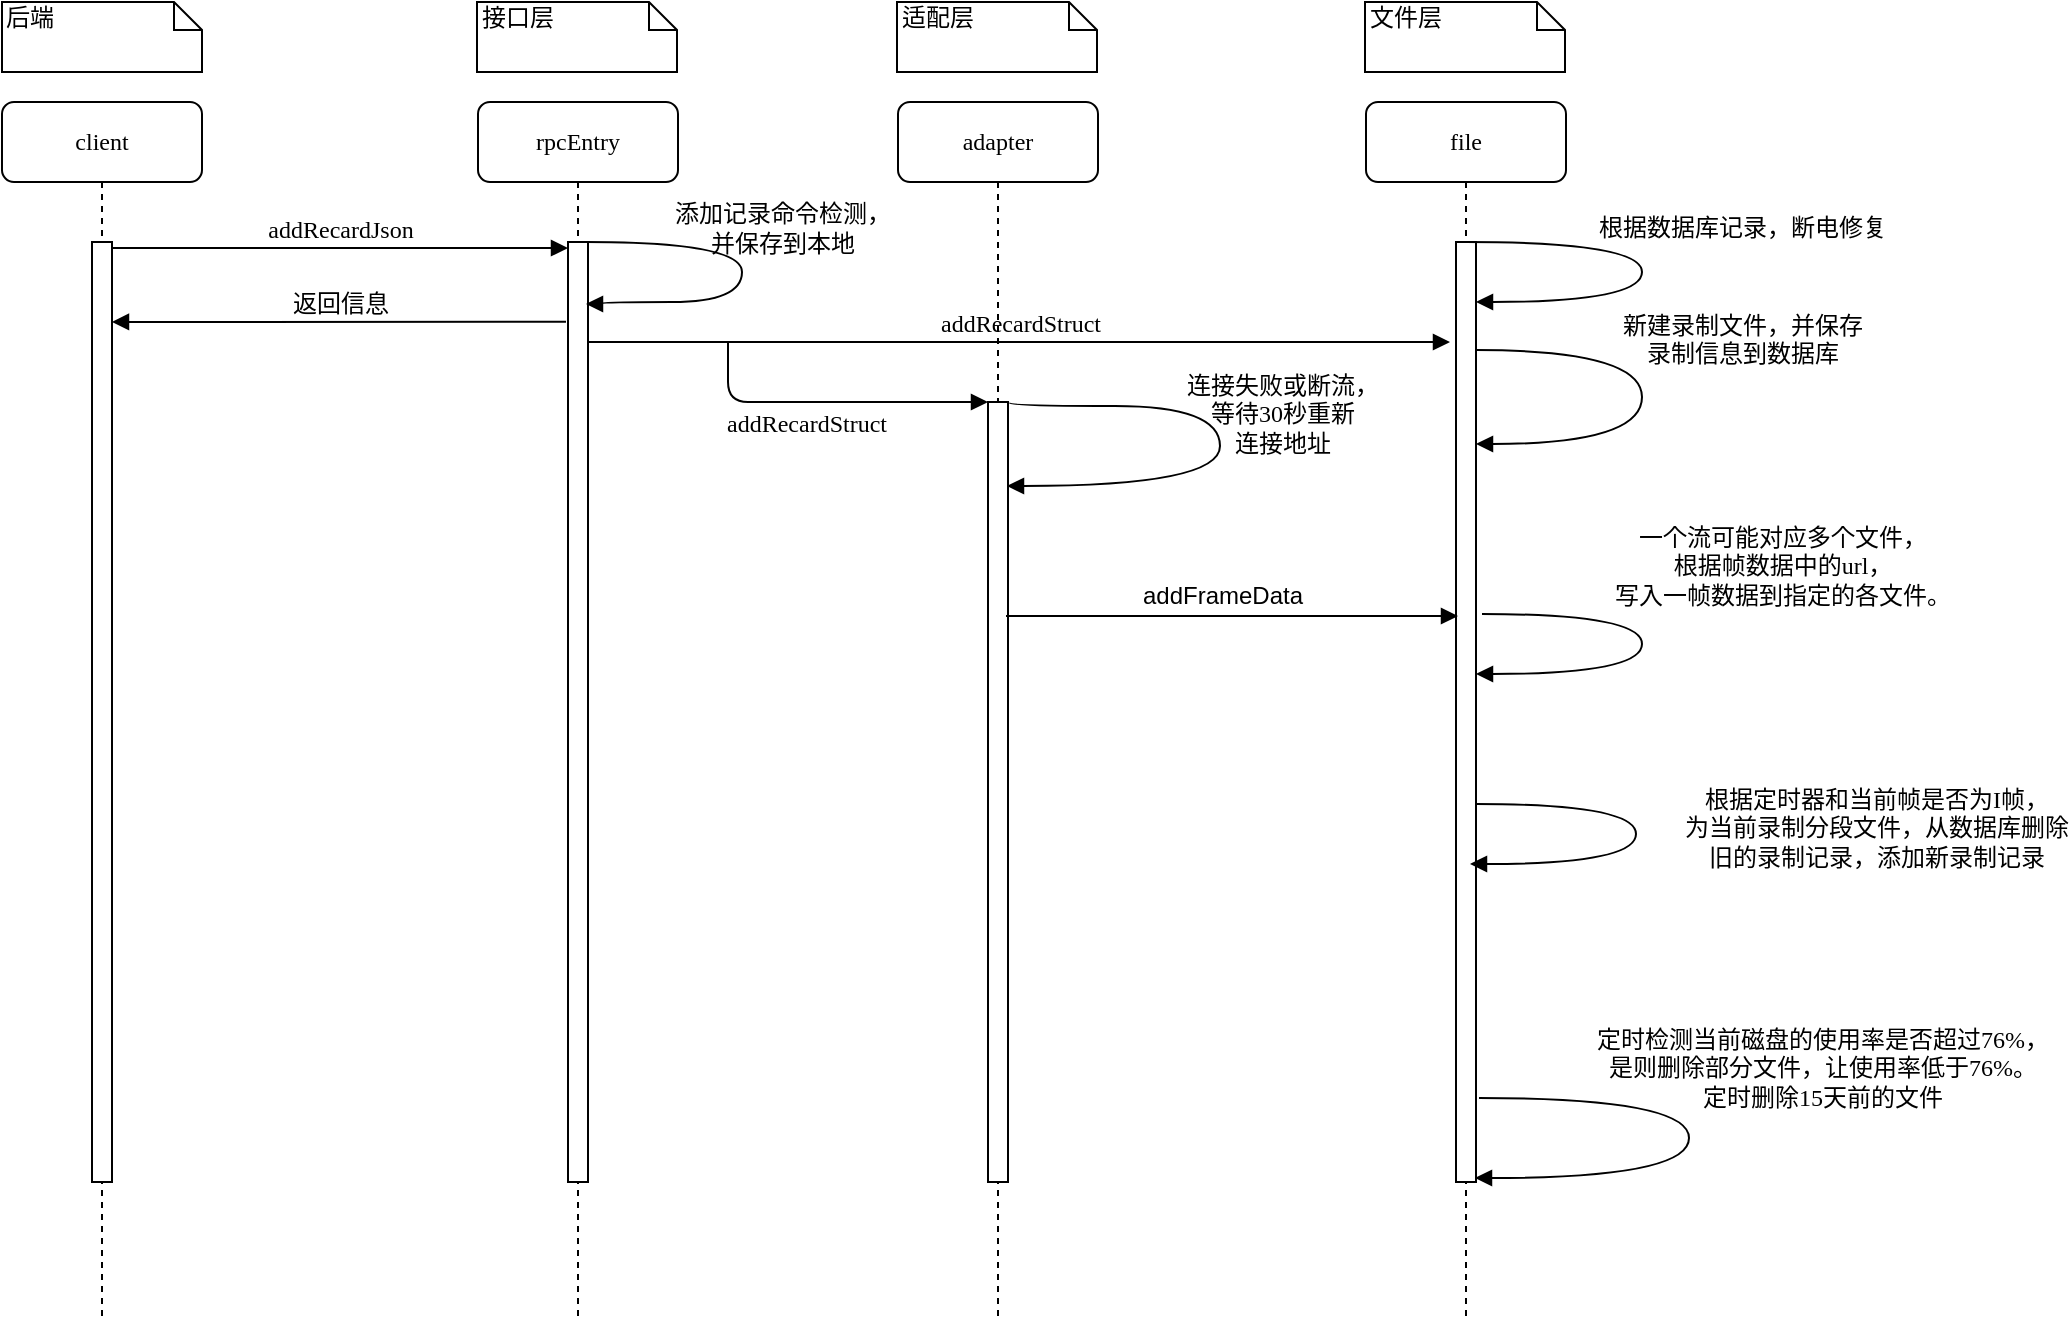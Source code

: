 <mxfile version="10.6.9" type="github"><diagram name="Page-1" id="13e1069c-82ec-6db2-03f1-153e76fe0fe0"><mxGraphModel dx="1634" dy="771" grid="1" gridSize="10" guides="1" tooltips="1" connect="1" arrows="1" fold="1" page="1" pageScale="1" pageWidth="1100" pageHeight="850" background="#ffffff" math="0" shadow="0"><root><mxCell id="0"/><mxCell id="1" parent="0"/><mxCell id="7baba1c4bc27f4b0-2" value="adapter" style="shape=umlLifeline;perimeter=lifelinePerimeter;whiteSpace=wrap;html=1;container=1;collapsible=0;recursiveResize=0;outlineConnect=0;rounded=1;shadow=0;comic=0;labelBackgroundColor=none;strokeColor=#000000;strokeWidth=1;fillColor=#FFFFFF;fontFamily=Verdana;fontSize=12;fontColor=#000000;align=center;" parent="1" vertex="1"><mxGeometry x="468" y="60" width="100" height="610" as="geometry"/></mxCell><mxCell id="7baba1c4bc27f4b0-10" value="" style="html=1;points=[];perimeter=orthogonalPerimeter;rounded=0;shadow=0;comic=0;labelBackgroundColor=none;strokeColor=#000000;strokeWidth=1;fillColor=#FFFFFF;fontFamily=Verdana;fontSize=12;fontColor=#000000;align=center;" parent="7baba1c4bc27f4b0-2" vertex="1"><mxGeometry x="45" y="150" width="10" height="390" as="geometry"/></mxCell><mxCell id="7baba1c4bc27f4b0-3" value="file" style="shape=umlLifeline;perimeter=lifelinePerimeter;whiteSpace=wrap;html=1;container=1;collapsible=0;recursiveResize=0;outlineConnect=0;rounded=1;shadow=0;comic=0;labelBackgroundColor=none;strokeColor=#000000;strokeWidth=1;fillColor=#FFFFFF;fontFamily=Verdana;fontSize=12;fontColor=#000000;align=center;" parent="1" vertex="1"><mxGeometry x="702" y="60" width="100" height="610" as="geometry"/></mxCell><mxCell id="7baba1c4bc27f4b0-13" value="" style="html=1;points=[];perimeter=orthogonalPerimeter;rounded=0;shadow=0;comic=0;labelBackgroundColor=none;strokeColor=#000000;strokeWidth=1;fillColor=#FFFFFF;fontFamily=Verdana;fontSize=12;fontColor=#000000;align=center;" parent="7baba1c4bc27f4b0-3" vertex="1"><mxGeometry x="45" y="70" width="10" height="470" as="geometry"/></mxCell><mxCell id="fdlwWo933wUxKs2T_xpk-6" value="&lt;div&gt;新建录制文件，并保存&lt;/div&gt;&lt;div&gt;录制信息到数据库&lt;/div&gt;&lt;div&gt;&lt;br&gt;&lt;/div&gt;" style="html=1;verticalAlign=bottom;endArrow=block;labelBackgroundColor=none;fontFamily=Verdana;fontSize=12;elbow=vertical;edgeStyle=orthogonalEdgeStyle;curved=1;" parent="7baba1c4bc27f4b0-3" edge="1"><mxGeometry x="0.224" y="-54" relative="1" as="geometry"><mxPoint x="55" y="124" as="sourcePoint"/><mxPoint x="55" y="171" as="targetPoint"/><Array as="points"><mxPoint x="138" y="124"/><mxPoint x="138" y="171"/></Array><mxPoint x="50" y="33" as="offset"/></mxGeometry></mxCell><mxCell id="7baba1c4bc27f4b0-8" value="rpcEntry" style="shape=umlLifeline;perimeter=lifelinePerimeter;whiteSpace=wrap;html=1;container=1;collapsible=0;recursiveResize=0;outlineConnect=0;rounded=1;shadow=0;comic=0;labelBackgroundColor=none;strokeColor=#000000;strokeWidth=1;fillColor=#FFFFFF;fontFamily=Verdana;fontSize=12;fontColor=#000000;align=center;" parent="1" vertex="1"><mxGeometry x="258" y="60" width="100" height="610" as="geometry"/></mxCell><mxCell id="7baba1c4bc27f4b0-9" value="" style="html=1;points=[];perimeter=orthogonalPerimeter;rounded=0;shadow=0;comic=0;labelBackgroundColor=none;strokeColor=#000000;strokeWidth=1;fillColor=#FFFFFF;fontFamily=Verdana;fontSize=12;fontColor=#000000;align=center;" parent="7baba1c4bc27f4b0-8" vertex="1"><mxGeometry x="45" y="70" width="10" height="470" as="geometry"/></mxCell><mxCell id="7baba1c4bc27f4b0-11" value="addRecardStruct" style="html=1;verticalAlign=bottom;endArrow=block;labelBackgroundColor=none;fontFamily=Verdana;fontSize=12;edgeStyle=elbowEdgeStyle;elbow=vertical;entryX=-0.25;entryY=0.149;entryDx=0;entryDy=0;entryPerimeter=0;" parent="1" edge="1"><mxGeometry relative="1" as="geometry"><mxPoint x="312.5" y="180" as="sourcePoint"/><mxPoint x="744" y="180" as="targetPoint"/><Array as="points"/></mxGeometry></mxCell><mxCell id="7baba1c4bc27f4b0-40" value="接口层" style="shape=note;whiteSpace=wrap;html=1;size=14;verticalAlign=top;align=left;spacingTop=-6;rounded=0;shadow=0;comic=0;labelBackgroundColor=none;strokeColor=#000000;strokeWidth=1;fillColor=#FFFFFF;fontFamily=Verdana;fontSize=12;fontColor=#000000;" parent="1" vertex="1"><mxGeometry x="257.5" y="10" width="100" height="35" as="geometry"/></mxCell><mxCell id="7baba1c4bc27f4b0-41" value="适配层" style="shape=note;whiteSpace=wrap;html=1;size=14;verticalAlign=top;align=left;spacingTop=-6;rounded=0;shadow=0;comic=0;labelBackgroundColor=none;strokeColor=#000000;strokeWidth=1;fillColor=#FFFFFF;fontFamily=Verdana;fontSize=12;fontColor=#000000;" parent="1" vertex="1"><mxGeometry x="467.5" y="10" width="100" height="35" as="geometry"/></mxCell><mxCell id="7baba1c4bc27f4b0-42" value="文件层" style="shape=note;whiteSpace=wrap;html=1;size=14;verticalAlign=top;align=left;spacingTop=-6;rounded=0;shadow=0;comic=0;labelBackgroundColor=none;strokeColor=#000000;strokeWidth=1;fillColor=#FFFFFF;fontFamily=Verdana;fontSize=12;fontColor=#000000;" parent="1" vertex="1"><mxGeometry x="701.5" y="10" width="100" height="35" as="geometry"/></mxCell><mxCell id="fdlwWo933wUxKs2T_xpk-1" value="client" style="shape=umlLifeline;perimeter=lifelinePerimeter;whiteSpace=wrap;html=1;container=1;collapsible=0;recursiveResize=0;outlineConnect=0;rounded=1;shadow=0;comic=0;labelBackgroundColor=none;strokeColor=#000000;strokeWidth=1;fillColor=#FFFFFF;fontFamily=Verdana;fontSize=12;fontColor=#000000;align=center;" parent="1" vertex="1"><mxGeometry x="20" y="60" width="100" height="610" as="geometry"/></mxCell><mxCell id="fdlwWo933wUxKs2T_xpk-2" value="" style="html=1;points=[];perimeter=orthogonalPerimeter;rounded=0;shadow=0;comic=0;labelBackgroundColor=none;strokeColor=#000000;strokeWidth=1;fillColor=#FFFFFF;fontFamily=Verdana;fontSize=12;fontColor=#000000;align=center;" parent="fdlwWo933wUxKs2T_xpk-1" vertex="1"><mxGeometry x="45" y="70" width="10" height="470" as="geometry"/></mxCell><mxCell id="fdlwWo933wUxKs2T_xpk-3" value="后端" style="shape=note;whiteSpace=wrap;html=1;size=14;verticalAlign=top;align=left;spacingTop=-6;rounded=0;shadow=0;comic=0;labelBackgroundColor=none;strokeColor=#000000;strokeWidth=1;fillColor=#FFFFFF;fontFamily=Verdana;fontSize=12;fontColor=#000000;" parent="1" vertex="1"><mxGeometry x="20" y="10" width="100" height="35" as="geometry"/></mxCell><mxCell id="fdlwWo933wUxKs2T_xpk-4" value="addRecardJson" style="html=1;verticalAlign=bottom;endArrow=block;labelBackgroundColor=none;fontFamily=Verdana;fontSize=12;edgeStyle=elbowEdgeStyle;elbow=vertical;" parent="1" edge="1" source="fdlwWo933wUxKs2T_xpk-2"><mxGeometry relative="1" as="geometry"><mxPoint x="80" y="133" as="sourcePoint"/><mxPoint x="303" y="133" as="targetPoint"/><Array as="points"><mxPoint x="193" y="133"/></Array></mxGeometry></mxCell><mxCell id="fdlwWo933wUxKs2T_xpk-5" value="根据数据库记录，断电修复" style="html=1;verticalAlign=bottom;endArrow=block;labelBackgroundColor=none;fontFamily=Verdana;fontSize=12;elbow=vertical;edgeStyle=orthogonalEdgeStyle;curved=1;" parent="1" edge="1" target="7baba1c4bc27f4b0-13"><mxGeometry x="-0.111" y="50" relative="1" as="geometry"><mxPoint x="752" y="130" as="sourcePoint"/><mxPoint x="760" y="160" as="targetPoint"/><Array as="points"><mxPoint x="840" y="130"/><mxPoint x="840" y="160"/></Array><mxPoint as="offset"/></mxGeometry></mxCell><mxCell id="fdlwWo933wUxKs2T_xpk-7" value="&lt;div&gt;一个流可能对应多个文件，&lt;/div&gt;&lt;div&gt;根据帧数据中的url，&lt;/div&gt;&lt;div&gt;写入一帧数据到指定的各文件。&lt;/div&gt;" style="html=1;verticalAlign=bottom;endArrow=block;labelBackgroundColor=none;fontFamily=Verdana;fontSize=12;elbow=vertical;edgeStyle=orthogonalEdgeStyle;curved=1;" parent="1" edge="1"><mxGeometry x="-0.171" y="70" relative="1" as="geometry"><mxPoint x="760" y="316" as="sourcePoint"/><mxPoint x="757" y="346" as="targetPoint"/><Array as="points"><mxPoint x="840" y="316"/><mxPoint x="840" y="346"/></Array><mxPoint as="offset"/></mxGeometry></mxCell><mxCell id="fdlwWo933wUxKs2T_xpk-8" value="&lt;div&gt;连接失败或断流，&lt;/div&gt;&lt;div&gt;等待30秒重新&lt;/div&gt;&lt;div&gt;连接地址&lt;/div&gt;" style="html=1;verticalAlign=bottom;endArrow=block;labelBackgroundColor=none;fontFamily=Verdana;fontSize=12;elbow=vertical;edgeStyle=orthogonalEdgeStyle;curved=1;exitX=1.068;exitY=0.001;exitDx=0;exitDy=0;exitPerimeter=0;" parent="1" edge="1" source="7baba1c4bc27f4b0-10"><mxGeometry x="0.065" y="31" relative="1" as="geometry"><mxPoint x="523.5" y="212" as="sourcePoint"/><mxPoint x="522.5" y="252" as="targetPoint"/><Array as="points"><mxPoint x="524" y="212"/><mxPoint x="629" y="212"/><mxPoint x="629" y="252"/></Array><mxPoint as="offset"/></mxGeometry></mxCell><mxCell id="fdlwWo933wUxKs2T_xpk-9" value="&lt;div&gt;定时检测当前磁盘的使用率是否超过76%，&lt;/div&gt;&lt;div&gt;是则删除部分文件，让使用率低于76%。&lt;/div&gt;&lt;div&gt;定时删除15天前的文件&lt;br&gt;&lt;/div&gt;" style="html=1;verticalAlign=bottom;endArrow=block;labelBackgroundColor=none;fontFamily=Verdana;fontSize=12;elbow=vertical;edgeStyle=orthogonalEdgeStyle;curved=1;" parent="1" edge="1"><mxGeometry x="-0.167" y="-67" relative="1" as="geometry"><mxPoint x="758.5" y="558" as="sourcePoint"/><mxPoint x="756.5" y="598" as="targetPoint"/><Array as="points"><mxPoint x="863.5" y="558"/><mxPoint x="863.5" y="598"/></Array><mxPoint x="133" y="9" as="offset"/></mxGeometry></mxCell><mxCell id="wGfxoMvaeQPnVzvR2LyN-2" value="addRecardStruct" style="html=1;verticalAlign=bottom;endArrow=block;labelBackgroundColor=none;fontFamily=Verdana;fontSize=12;edgeStyle=elbowEdgeStyle;elbow=vertical;" parent="1" edge="1" target="7baba1c4bc27f4b0-10"><mxGeometry x="-0.139" y="-20" relative="1" as="geometry"><mxPoint x="383" y="180" as="sourcePoint"/><mxPoint x="510" y="210" as="targetPoint"/><Array as="points"><mxPoint x="440" y="210"/></Array><mxPoint as="offset"/></mxGeometry></mxCell><mxCell id="wGfxoMvaeQPnVzvR2LyN-3" value="" style="html=1;verticalAlign=bottom;endArrow=block;labelBackgroundColor=none;fontFamily=Verdana;fontSize=12;edgeStyle=elbowEdgeStyle;elbow=vertical;" parent="1" edge="1"><mxGeometry x="-0.139" y="-20" relative="1" as="geometry"><mxPoint x="522" y="317" as="sourcePoint"/><mxPoint x="748" y="317" as="targetPoint"/><Array as="points"><mxPoint x="734" y="317"/><mxPoint x="684" y="320"/><mxPoint x="714" y="327"/></Array><mxPoint as="offset"/></mxGeometry></mxCell><mxCell id="wGfxoMvaeQPnVzvR2LyN-7" value="addFrameData " style="text;html=1;resizable=0;points=[];align=center;verticalAlign=middle;labelBackgroundColor=#ffffff;" parent="wGfxoMvaeQPnVzvR2LyN-3" vertex="1" connectable="0"><mxGeometry x="0.876" y="-109" relative="1" as="geometry"><mxPoint x="-104" y="-119" as="offset"/></mxGeometry></mxCell><mxCell id="wGfxoMvaeQPnVzvR2LyN-5" value="&lt;div&gt;添加记录命令检测，&lt;/div&gt;&lt;div&gt;并保存到本地&lt;/div&gt;" style="html=1;verticalAlign=bottom;endArrow=block;labelBackgroundColor=none;fontFamily=Verdana;fontSize=12;elbow=vertical;edgeStyle=orthogonalEdgeStyle;curved=1;" parent="1" edge="1"><mxGeometry x="-0.166" y="-22" relative="1" as="geometry"><mxPoint x="312" y="130" as="sourcePoint"/><mxPoint x="312" y="161" as="targetPoint"/><Array as="points"><mxPoint x="390" y="130"/><mxPoint x="390" y="160"/><mxPoint x="320" y="160"/><mxPoint x="320" y="161"/><mxPoint x="312" y="161"/></Array><mxPoint x="42" y="10" as="offset"/></mxGeometry></mxCell><mxCell id="wGfxoMvaeQPnVzvR2LyN-6" value="返回信息" style="html=1;verticalAlign=bottom;endArrow=block;labelBackgroundColor=none;fontFamily=Verdana;fontSize=12;edgeStyle=elbowEdgeStyle;elbow=vertical;exitX=0.7;exitY=0.085;exitDx=0;exitDy=0;exitPerimeter=0;" parent="1" target="fdlwWo933wUxKs2T_xpk-2" edge="1"><mxGeometry relative="1" as="geometry"><mxPoint x="302" y="169.857" as="sourcePoint"/><mxPoint x="80" y="170" as="targetPoint"/><Array as="points"><mxPoint x="292" y="170"/></Array></mxGeometry></mxCell><mxCell id="Y3sWv_GbmF5CTHoBa8kR-1" value="&lt;div&gt;根据定时器和当前帧是否为I帧，&lt;/div&gt;&lt;div&gt;为当前录制分段文件，从数据库删除&lt;/div&gt;&lt;div&gt;旧的录制记录，添加新录制记录&lt;br&gt;&lt;/div&gt;" style="html=1;verticalAlign=bottom;endArrow=block;labelBackgroundColor=none;fontFamily=Verdana;fontSize=12;elbow=vertical;edgeStyle=orthogonalEdgeStyle;curved=1;" edge="1" parent="1"><mxGeometry x="0.14" y="120" relative="1" as="geometry"><mxPoint x="757" y="411" as="sourcePoint"/><mxPoint x="754" y="441" as="targetPoint"/><Array as="points"><mxPoint x="837" y="411"/><mxPoint x="837" y="441"/></Array><mxPoint x="120" y="-114" as="offset"/></mxGeometry></mxCell></root></mxGraphModel></diagram></mxfile>